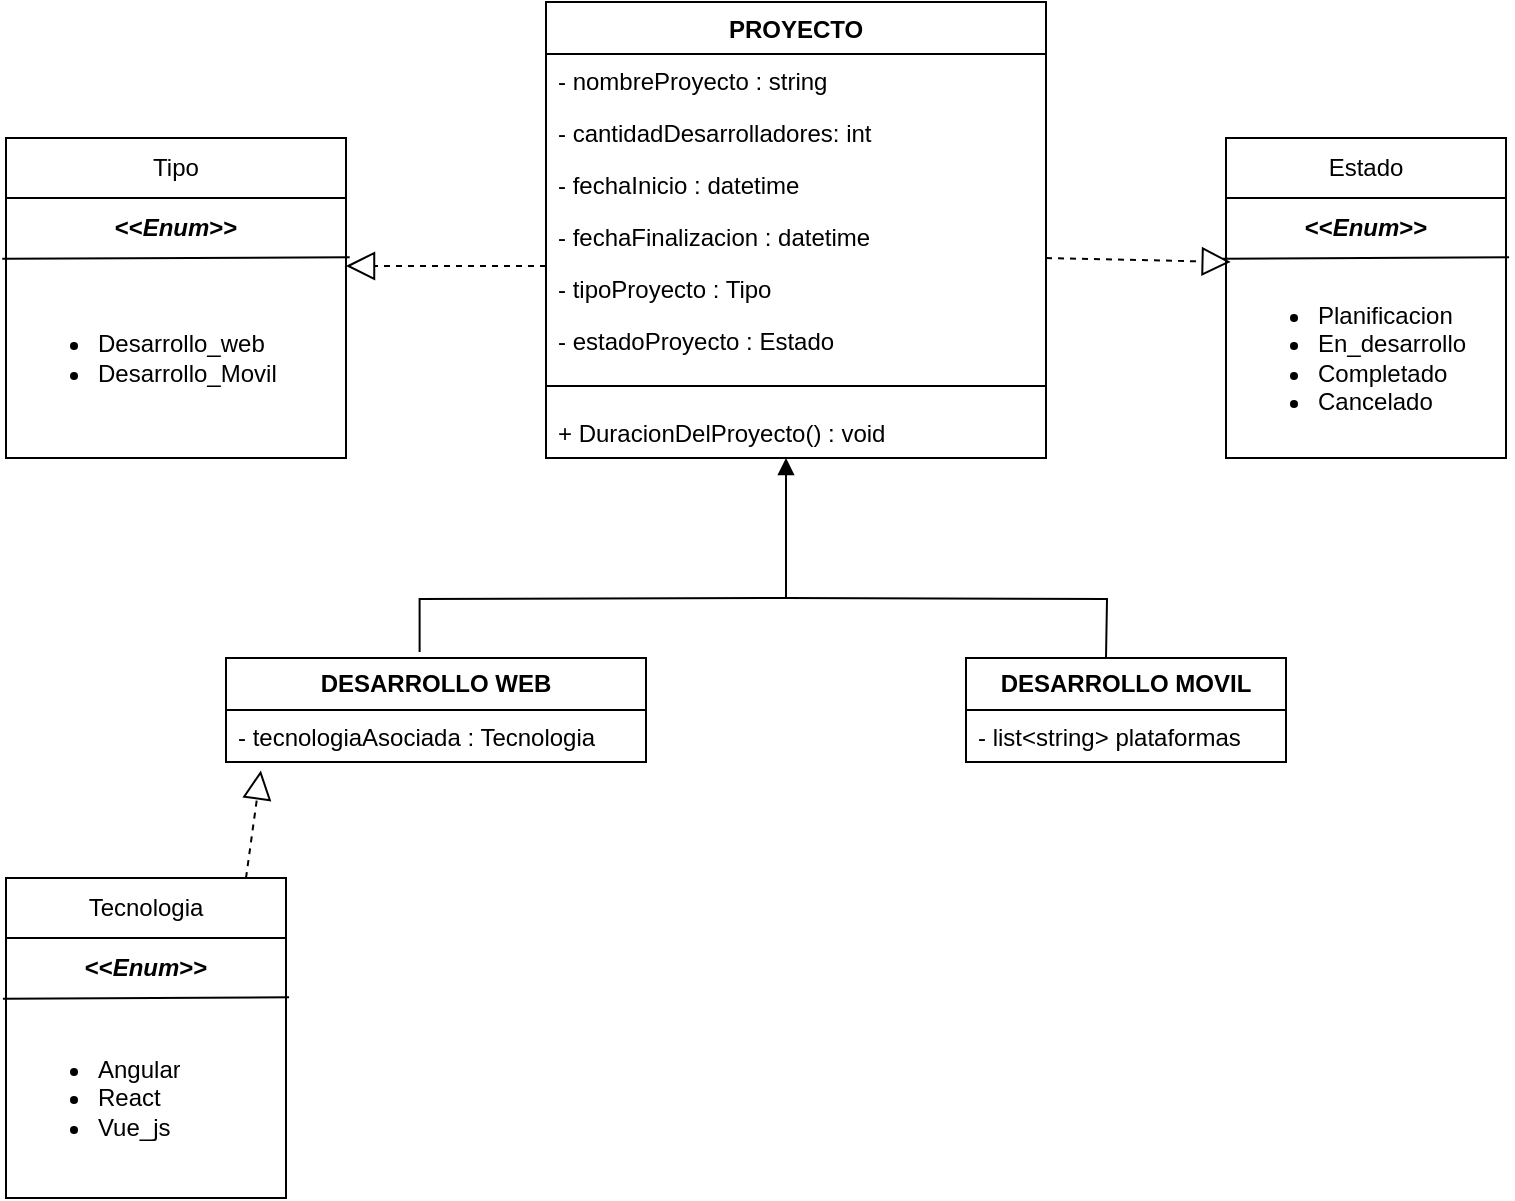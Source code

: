 <mxfile version="24.8.2">
  <diagram id="C5RBs43oDa-KdzZeNtuy" name="Page-1">
    <mxGraphModel dx="992" dy="538" grid="1" gridSize="10" guides="1" tooltips="1" connect="1" arrows="1" fold="1" page="1" pageScale="1" pageWidth="827" pageHeight="1169" math="0" shadow="0">
      <root>
        <mxCell id="WIyWlLk6GJQsqaUBKTNV-0" />
        <mxCell id="WIyWlLk6GJQsqaUBKTNV-1" parent="WIyWlLk6GJQsqaUBKTNV-0" />
        <mxCell id="zkfFHV4jXpPFQw0GAbJ--0" value="PROYECTO" style="swimlane;fontStyle=1;align=center;verticalAlign=top;childLayout=stackLayout;horizontal=1;startSize=26;horizontalStack=0;resizeParent=1;resizeLast=0;collapsible=1;marginBottom=0;rounded=0;shadow=0;strokeWidth=1;" parent="WIyWlLk6GJQsqaUBKTNV-1" vertex="1">
          <mxGeometry x="310" y="32" width="250" height="228" as="geometry">
            <mxRectangle x="230" y="140" width="160" height="26" as="alternateBounds" />
          </mxGeometry>
        </mxCell>
        <mxCell id="zkfFHV4jXpPFQw0GAbJ--1" value="- nombreProyecto : string" style="text;align=left;verticalAlign=top;spacingLeft=4;spacingRight=4;overflow=hidden;rotatable=0;points=[[0,0.5],[1,0.5]];portConstraint=eastwest;" parent="zkfFHV4jXpPFQw0GAbJ--0" vertex="1">
          <mxGeometry y="26" width="250" height="26" as="geometry" />
        </mxCell>
        <mxCell id="zkfFHV4jXpPFQw0GAbJ--2" value="- cantidadDesarrolladores: int" style="text;align=left;verticalAlign=top;spacingLeft=4;spacingRight=4;overflow=hidden;rotatable=0;points=[[0,0.5],[1,0.5]];portConstraint=eastwest;rounded=0;shadow=0;html=0;" parent="zkfFHV4jXpPFQw0GAbJ--0" vertex="1">
          <mxGeometry y="52" width="250" height="26" as="geometry" />
        </mxCell>
        <mxCell id="zkfFHV4jXpPFQw0GAbJ--3" value="- fechaInicio : datetime&#xa;" style="text;align=left;verticalAlign=top;spacingLeft=4;spacingRight=4;overflow=hidden;rotatable=0;points=[[0,0.5],[1,0.5]];portConstraint=eastwest;rounded=0;shadow=0;html=0;" parent="zkfFHV4jXpPFQw0GAbJ--0" vertex="1">
          <mxGeometry y="78" width="250" height="26" as="geometry" />
        </mxCell>
        <mxCell id="nezK8gNIGmgV27xUumx5-72" value="- fechaFinalizacion : datetime&#xa;" style="text;align=left;verticalAlign=top;spacingLeft=4;spacingRight=4;overflow=hidden;rotatable=0;points=[[0,0.5],[1,0.5]];portConstraint=eastwest;rounded=0;shadow=0;html=0;" vertex="1" parent="zkfFHV4jXpPFQw0GAbJ--0">
          <mxGeometry y="104" width="250" height="26" as="geometry" />
        </mxCell>
        <mxCell id="zkfFHV4jXpPFQw0GAbJ--5" value="- tipoProyecto : Tipo" style="text;align=left;verticalAlign=top;spacingLeft=4;spacingRight=4;overflow=hidden;rotatable=0;points=[[0,0.5],[1,0.5]];portConstraint=eastwest;" parent="zkfFHV4jXpPFQw0GAbJ--0" vertex="1">
          <mxGeometry y="130" width="250" height="26" as="geometry" />
        </mxCell>
        <mxCell id="nezK8gNIGmgV27xUumx5-12" value="- estadoProyecto : Estado" style="text;align=left;verticalAlign=top;spacingLeft=4;spacingRight=4;overflow=hidden;rotatable=0;points=[[0,0.5],[1,0.5]];portConstraint=eastwest;" vertex="1" parent="zkfFHV4jXpPFQw0GAbJ--0">
          <mxGeometry y="156" width="250" height="26" as="geometry" />
        </mxCell>
        <mxCell id="zkfFHV4jXpPFQw0GAbJ--4" value="" style="line;html=1;strokeWidth=1;align=left;verticalAlign=middle;spacingTop=-1;spacingLeft=3;spacingRight=3;rotatable=0;labelPosition=right;points=[];portConstraint=eastwest;" parent="zkfFHV4jXpPFQw0GAbJ--0" vertex="1">
          <mxGeometry y="182" width="250" height="20" as="geometry" />
        </mxCell>
        <mxCell id="nezK8gNIGmgV27xUumx5-13" value="+ DuracionDelProyecto() : void" style="text;align=left;verticalAlign=top;spacingLeft=4;spacingRight=4;overflow=hidden;rotatable=0;points=[[0,0.5],[1,0.5]];portConstraint=eastwest;" vertex="1" parent="zkfFHV4jXpPFQw0GAbJ--0">
          <mxGeometry y="202" width="250" height="26" as="geometry" />
        </mxCell>
        <mxCell id="nezK8gNIGmgV27xUumx5-17" value="" style="endArrow=block;dashed=1;endFill=0;endSize=12;html=1;rounded=0;entryX=0.017;entryY=1.067;entryDx=0;entryDy=0;entryPerimeter=0;" edge="1" parent="WIyWlLk6GJQsqaUBKTNV-1" target="nezK8gNIGmgV27xUumx5-43">
          <mxGeometry width="160" relative="1" as="geometry">
            <mxPoint x="560" y="160" as="sourcePoint" />
            <mxPoint x="650" y="160" as="targetPoint" />
          </mxGeometry>
        </mxCell>
        <mxCell id="nezK8gNIGmgV27xUumx5-18" value="" style="endArrow=block;dashed=1;endFill=0;endSize=12;html=1;rounded=0;" edge="1" parent="WIyWlLk6GJQsqaUBKTNV-1">
          <mxGeometry width="160" relative="1" as="geometry">
            <mxPoint x="310" y="164" as="sourcePoint" />
            <mxPoint x="210" y="164" as="targetPoint" />
            <Array as="points" />
          </mxGeometry>
        </mxCell>
        <mxCell id="nezK8gNIGmgV27xUumx5-19" value="&lt;b&gt;DESARROLLO WEB&lt;/b&gt;" style="swimlane;fontStyle=0;childLayout=stackLayout;horizontal=1;startSize=26;fillColor=none;horizontalStack=0;resizeParent=1;resizeParentMax=0;resizeLast=0;collapsible=1;marginBottom=0;whiteSpace=wrap;html=1;" vertex="1" parent="WIyWlLk6GJQsqaUBKTNV-1">
          <mxGeometry x="150" y="360" width="210" height="52" as="geometry" />
        </mxCell>
        <mxCell id="nezK8gNIGmgV27xUumx5-20" value="- tecnologiaAsociada : Tecnologia" style="text;strokeColor=none;fillColor=none;align=left;verticalAlign=top;spacingLeft=4;spacingRight=4;overflow=hidden;rotatable=0;points=[[0,0.5],[1,0.5]];portConstraint=eastwest;whiteSpace=wrap;html=1;" vertex="1" parent="nezK8gNIGmgV27xUumx5-19">
          <mxGeometry y="26" width="210" height="26" as="geometry" />
        </mxCell>
        <mxCell id="nezK8gNIGmgV27xUumx5-23" value="&lt;b&gt;DESARROLLO MOVIL&lt;/b&gt;" style="swimlane;fontStyle=0;childLayout=stackLayout;horizontal=1;startSize=26;fillColor=none;horizontalStack=0;resizeParent=1;resizeParentMax=0;resizeLast=0;collapsible=1;marginBottom=0;whiteSpace=wrap;html=1;" vertex="1" parent="WIyWlLk6GJQsqaUBKTNV-1">
          <mxGeometry x="520" y="360" width="160" height="52" as="geometry" />
        </mxCell>
        <mxCell id="nezK8gNIGmgV27xUumx5-24" value="- list&amp;lt;string&amp;gt; plataformas" style="text;strokeColor=none;fillColor=none;align=left;verticalAlign=top;spacingLeft=4;spacingRight=4;overflow=hidden;rotatable=0;points=[[0,0.5],[1,0.5]];portConstraint=eastwest;whiteSpace=wrap;html=1;" vertex="1" parent="nezK8gNIGmgV27xUumx5-23">
          <mxGeometry y="26" width="160" height="26" as="geometry" />
        </mxCell>
        <mxCell id="nezK8gNIGmgV27xUumx5-42" value="Estado" style="swimlane;fontStyle=0;childLayout=stackLayout;horizontal=1;startSize=30;horizontalStack=0;resizeParent=1;resizeParentMax=0;resizeLast=0;collapsible=1;marginBottom=0;whiteSpace=wrap;html=1;" vertex="1" parent="WIyWlLk6GJQsqaUBKTNV-1">
          <mxGeometry x="650" y="100" width="140" height="160" as="geometry" />
        </mxCell>
        <mxCell id="nezK8gNIGmgV27xUumx5-43" value="&lt;b&gt;&amp;lt;&amp;lt;&lt;i&gt;Enum&lt;/i&gt;&amp;gt;&amp;gt;&lt;/b&gt;" style="text;strokeColor=none;fillColor=none;align=center;verticalAlign=middle;spacingLeft=4;spacingRight=4;overflow=hidden;points=[[0,0.5],[1,0.5]];portConstraint=eastwest;rotatable=0;whiteSpace=wrap;html=1;" vertex="1" parent="nezK8gNIGmgV27xUumx5-42">
          <mxGeometry y="30" width="140" height="30" as="geometry" />
        </mxCell>
        <mxCell id="nezK8gNIGmgV27xUumx5-46" value="" style="endArrow=none;html=1;rounded=0;entryX=1.011;entryY=0.987;entryDx=0;entryDy=0;entryPerimeter=0;exitX=-0.011;exitY=1.013;exitDx=0;exitDy=0;exitPerimeter=0;" edge="1" parent="nezK8gNIGmgV27xUumx5-42" source="nezK8gNIGmgV27xUumx5-43" target="nezK8gNIGmgV27xUumx5-43">
          <mxGeometry width="50" height="50" relative="1" as="geometry">
            <mxPoint x="40" y="90" as="sourcePoint" />
            <mxPoint x="90" y="40" as="targetPoint" />
          </mxGeometry>
        </mxCell>
        <mxCell id="nezK8gNIGmgV27xUumx5-44" value="&lt;ul&gt;&lt;li&gt;&lt;span style=&quot;background-color: initial; text-align: justify;&quot;&gt;Planificacion&lt;/span&gt;&lt;/li&gt;&lt;li&gt;&lt;span style=&quot;background-color: initial; text-align: justify;&quot;&gt;En_desarrollo&lt;/span&gt;&lt;/li&gt;&lt;li&gt;&lt;span style=&quot;background-color: initial; text-align: justify;&quot;&gt;Completado&lt;/span&gt;&lt;/li&gt;&lt;li&gt;&lt;span style=&quot;background-color: initial; text-align: justify;&quot;&gt;Cancelado&lt;/span&gt;&lt;/li&gt;&lt;/ul&gt;" style="text;strokeColor=none;fillColor=none;align=left;verticalAlign=middle;spacingLeft=4;spacingRight=4;overflow=hidden;points=[[0,0.5],[1,0.5]];portConstraint=eastwest;rotatable=0;whiteSpace=wrap;html=1;" vertex="1" parent="nezK8gNIGmgV27xUumx5-42">
          <mxGeometry y="60" width="140" height="100" as="geometry" />
        </mxCell>
        <mxCell id="nezK8gNIGmgV27xUumx5-47" value="Tipo" style="swimlane;fontStyle=0;childLayout=stackLayout;horizontal=1;startSize=30;horizontalStack=0;resizeParent=1;resizeParentMax=0;resizeLast=0;collapsible=1;marginBottom=0;whiteSpace=wrap;html=1;" vertex="1" parent="WIyWlLk6GJQsqaUBKTNV-1">
          <mxGeometry x="40" y="100" width="170" height="160" as="geometry" />
        </mxCell>
        <mxCell id="nezK8gNIGmgV27xUumx5-48" value="&lt;b&gt;&amp;lt;&amp;lt;&lt;i&gt;Enum&lt;/i&gt;&amp;gt;&amp;gt;&lt;/b&gt;" style="text;strokeColor=none;fillColor=none;align=center;verticalAlign=middle;spacingLeft=4;spacingRight=4;overflow=hidden;points=[[0,0.5],[1,0.5]];portConstraint=eastwest;rotatable=0;whiteSpace=wrap;html=1;" vertex="1" parent="nezK8gNIGmgV27xUumx5-47">
          <mxGeometry y="30" width="170" height="30" as="geometry" />
        </mxCell>
        <mxCell id="nezK8gNIGmgV27xUumx5-49" value="" style="endArrow=none;html=1;rounded=0;entryX=1.011;entryY=0.987;entryDx=0;entryDy=0;entryPerimeter=0;exitX=-0.011;exitY=1.013;exitDx=0;exitDy=0;exitPerimeter=0;" edge="1" parent="nezK8gNIGmgV27xUumx5-47" source="nezK8gNIGmgV27xUumx5-48" target="nezK8gNIGmgV27xUumx5-48">
          <mxGeometry width="50" height="50" relative="1" as="geometry">
            <mxPoint x="40" y="90" as="sourcePoint" />
            <mxPoint x="90" y="40" as="targetPoint" />
          </mxGeometry>
        </mxCell>
        <mxCell id="nezK8gNIGmgV27xUumx5-51" value="&lt;ul&gt;&lt;li style=&quot;text-align: justify;&quot;&gt;Desarrollo_web&lt;/li&gt;&lt;li style=&quot;text-align: justify;&quot;&gt;Desarrollo_Movil&lt;/li&gt;&lt;/ul&gt;" style="text;strokeColor=none;fillColor=none;align=left;verticalAlign=middle;spacingLeft=4;spacingRight=4;overflow=hidden;points=[[0,0.5],[1,0.5]];portConstraint=eastwest;rotatable=0;whiteSpace=wrap;html=1;" vertex="1" parent="nezK8gNIGmgV27xUumx5-47">
          <mxGeometry y="60" width="170" height="100" as="geometry" />
        </mxCell>
        <mxCell id="nezK8gNIGmgV27xUumx5-52" value="Tecnologia" style="swimlane;fontStyle=0;childLayout=stackLayout;horizontal=1;startSize=30;horizontalStack=0;resizeParent=1;resizeParentMax=0;resizeLast=0;collapsible=1;marginBottom=0;whiteSpace=wrap;html=1;" vertex="1" parent="WIyWlLk6GJQsqaUBKTNV-1">
          <mxGeometry x="40" y="470" width="140" height="160" as="geometry" />
        </mxCell>
        <mxCell id="nezK8gNIGmgV27xUumx5-53" value="&lt;b&gt;&amp;lt;&amp;lt;&lt;i&gt;Enum&lt;/i&gt;&amp;gt;&amp;gt;&lt;/b&gt;" style="text;strokeColor=none;fillColor=none;align=center;verticalAlign=middle;spacingLeft=4;spacingRight=4;overflow=hidden;points=[[0,0.5],[1,0.5]];portConstraint=eastwest;rotatable=0;whiteSpace=wrap;html=1;" vertex="1" parent="nezK8gNIGmgV27xUumx5-52">
          <mxGeometry y="30" width="140" height="30" as="geometry" />
        </mxCell>
        <mxCell id="nezK8gNIGmgV27xUumx5-54" value="" style="endArrow=none;html=1;rounded=0;entryX=1.011;entryY=0.987;entryDx=0;entryDy=0;entryPerimeter=0;exitX=-0.011;exitY=1.013;exitDx=0;exitDy=0;exitPerimeter=0;" edge="1" parent="nezK8gNIGmgV27xUumx5-52" source="nezK8gNIGmgV27xUumx5-53" target="nezK8gNIGmgV27xUumx5-53">
          <mxGeometry width="50" height="50" relative="1" as="geometry">
            <mxPoint x="40" y="90" as="sourcePoint" />
            <mxPoint x="90" y="40" as="targetPoint" />
          </mxGeometry>
        </mxCell>
        <mxCell id="nezK8gNIGmgV27xUumx5-55" value="&lt;ul&gt;&lt;li style=&quot;text-align: justify;&quot;&gt;Angular&lt;/li&gt;&lt;li style=&quot;text-align: justify;&quot;&gt;React&lt;/li&gt;&lt;li style=&quot;text-align: justify;&quot;&gt;Vue_js&lt;/li&gt;&lt;/ul&gt;" style="text;strokeColor=none;fillColor=none;align=left;verticalAlign=middle;spacingLeft=4;spacingRight=4;overflow=hidden;points=[[0,0.5],[1,0.5]];portConstraint=eastwest;rotatable=0;whiteSpace=wrap;html=1;" vertex="1" parent="nezK8gNIGmgV27xUumx5-52">
          <mxGeometry y="60" width="140" height="100" as="geometry" />
        </mxCell>
        <mxCell id="nezK8gNIGmgV27xUumx5-56" value="" style="endArrow=block;dashed=1;endFill=0;endSize=12;html=1;rounded=0;entryX=0.083;entryY=1.162;entryDx=0;entryDy=0;entryPerimeter=0;" edge="1" parent="WIyWlLk6GJQsqaUBKTNV-1" target="nezK8gNIGmgV27xUumx5-20">
          <mxGeometry width="160" relative="1" as="geometry">
            <mxPoint x="160" y="470" as="sourcePoint" />
            <mxPoint x="610" y="350" as="targetPoint" />
            <Array as="points">
              <mxPoint x="160" y="470" />
            </Array>
          </mxGeometry>
        </mxCell>
        <mxCell id="nezK8gNIGmgV27xUumx5-63" value="" style="endArrow=none;html=1;edgeStyle=orthogonalEdgeStyle;rounded=0;entryX=0.461;entryY=-0.057;entryDx=0;entryDy=0;entryPerimeter=0;" edge="1" parent="WIyWlLk6GJQsqaUBKTNV-1" target="nezK8gNIGmgV27xUumx5-19">
          <mxGeometry relative="1" as="geometry">
            <mxPoint x="430" y="330" as="sourcePoint" />
            <mxPoint x="250" y="350" as="targetPoint" />
          </mxGeometry>
        </mxCell>
        <mxCell id="nezK8gNIGmgV27xUumx5-66" value="" style="endArrow=block;endFill=1;html=1;edgeStyle=orthogonalEdgeStyle;align=left;verticalAlign=top;rounded=0;" edge="1" parent="WIyWlLk6GJQsqaUBKTNV-1">
          <mxGeometry x="-1" relative="1" as="geometry">
            <mxPoint x="430" y="330" as="sourcePoint" />
            <mxPoint x="430" y="260" as="targetPoint" />
          </mxGeometry>
        </mxCell>
        <mxCell id="nezK8gNIGmgV27xUumx5-69" value="" style="endArrow=none;html=1;edgeStyle=orthogonalEdgeStyle;rounded=0;" edge="1" parent="WIyWlLk6GJQsqaUBKTNV-1">
          <mxGeometry relative="1" as="geometry">
            <mxPoint x="430" y="330" as="sourcePoint" />
            <mxPoint x="590" y="360" as="targetPoint" />
          </mxGeometry>
        </mxCell>
      </root>
    </mxGraphModel>
  </diagram>
</mxfile>
